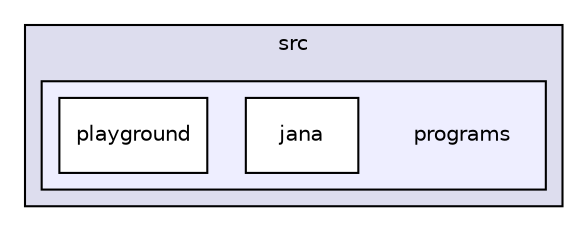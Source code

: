 digraph "src/programs" {
  compound=true
  node [ fontsize="10", fontname="Helvetica"];
  edge [ labelfontsize="10", labelfontname="Helvetica"];
  subgraph clusterdir_68267d1309a1af8e8297ef4c3efbcdba {
    graph [ bgcolor="#ddddee", pencolor="black", label="src" fontname="Helvetica", fontsize="10", URL="dir_68267d1309a1af8e8297ef4c3efbcdba.html"]
  subgraph clusterdir_7156828c8d148b9c7ab68f09210221be {
    graph [ bgcolor="#eeeeff", pencolor="black", label="" URL="dir_7156828c8d148b9c7ab68f09210221be.html"];
    dir_7156828c8d148b9c7ab68f09210221be [shape=plaintext label="programs"];
    dir_7c0334e507933f8e2ea6903b1ffa5c10 [shape=box label="jana" color="black" fillcolor="white" style="filled" URL="dir_7c0334e507933f8e2ea6903b1ffa5c10.html"];
    dir_e74cbfe94041af7b61fa4176f3ed1cdc [shape=box label="playground" color="black" fillcolor="white" style="filled" URL="dir_e74cbfe94041af7b61fa4176f3ed1cdc.html"];
  }
  }
}
